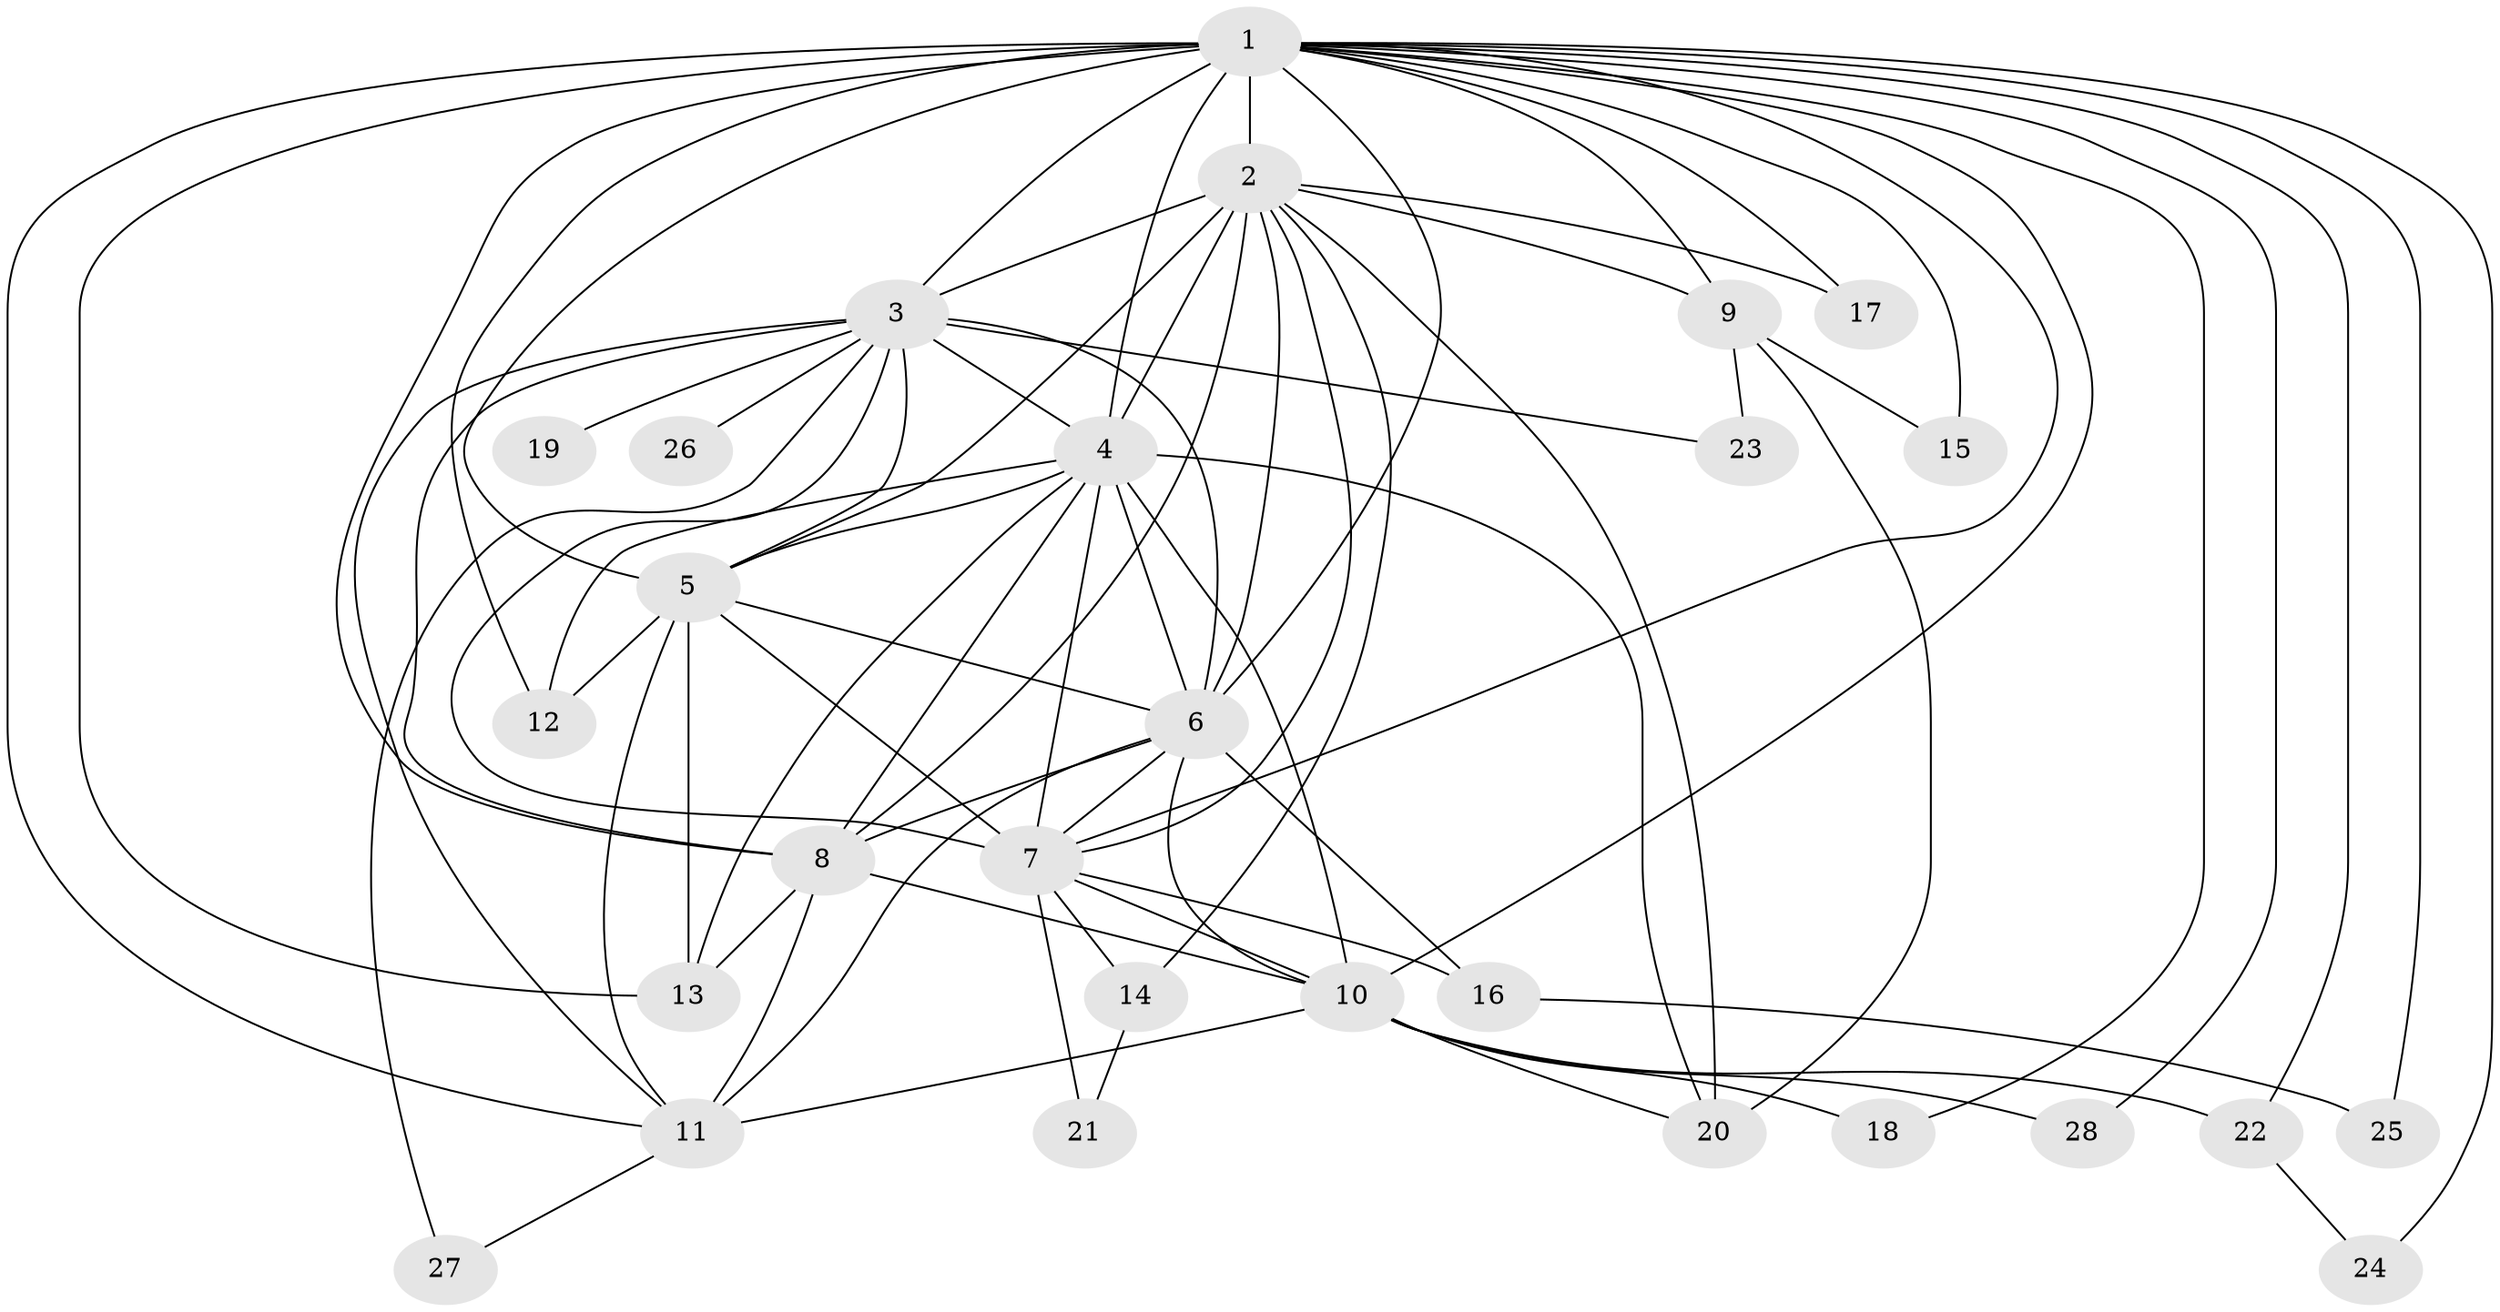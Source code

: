 // original degree distribution, {16: 0.017857142857142856, 13: 0.017857142857142856, 20: 0.03571428571428571, 18: 0.017857142857142856, 15: 0.05357142857142857, 14: 0.017857142857142856, 12: 0.017857142857142856, 5: 0.05357142857142857, 2: 0.5535714285714286, 6: 0.017857142857142856, 3: 0.19642857142857142}
// Generated by graph-tools (version 1.1) at 2025/34/03/09/25 02:34:50]
// undirected, 28 vertices, 76 edges
graph export_dot {
graph [start="1"]
  node [color=gray90,style=filled];
  1;
  2;
  3;
  4;
  5;
  6;
  7;
  8;
  9;
  10;
  11;
  12;
  13;
  14;
  15;
  16;
  17;
  18;
  19;
  20;
  21;
  22;
  23;
  24;
  25;
  26;
  27;
  28;
  1 -- 2 [weight=4.0];
  1 -- 3 [weight=3.0];
  1 -- 4 [weight=4.0];
  1 -- 5 [weight=3.0];
  1 -- 6 [weight=3.0];
  1 -- 7 [weight=2.0];
  1 -- 8 [weight=1.0];
  1 -- 9 [weight=1.0];
  1 -- 10 [weight=1.0];
  1 -- 11 [weight=1.0];
  1 -- 12 [weight=1.0];
  1 -- 13 [weight=1.0];
  1 -- 15 [weight=1.0];
  1 -- 17 [weight=1.0];
  1 -- 18 [weight=1.0];
  1 -- 22 [weight=1.0];
  1 -- 24 [weight=1.0];
  1 -- 25 [weight=1.0];
  1 -- 28 [weight=1.0];
  2 -- 3 [weight=2.0];
  2 -- 4 [weight=4.0];
  2 -- 5 [weight=2.0];
  2 -- 6 [weight=2.0];
  2 -- 7 [weight=2.0];
  2 -- 8 [weight=1.0];
  2 -- 9 [weight=1.0];
  2 -- 14 [weight=1.0];
  2 -- 17 [weight=1.0];
  2 -- 20 [weight=1.0];
  3 -- 4 [weight=2.0];
  3 -- 5 [weight=1.0];
  3 -- 6 [weight=1.0];
  3 -- 7 [weight=1.0];
  3 -- 8 [weight=1.0];
  3 -- 11 [weight=1.0];
  3 -- 19 [weight=1.0];
  3 -- 23 [weight=1.0];
  3 -- 26 [weight=1.0];
  3 -- 27 [weight=1.0];
  4 -- 5 [weight=2.0];
  4 -- 6 [weight=2.0];
  4 -- 7 [weight=2.0];
  4 -- 8 [weight=5.0];
  4 -- 10 [weight=7.0];
  4 -- 12 [weight=1.0];
  4 -- 13 [weight=1.0];
  4 -- 20 [weight=1.0];
  5 -- 6 [weight=1.0];
  5 -- 7 [weight=2.0];
  5 -- 11 [weight=1.0];
  5 -- 12 [weight=2.0];
  5 -- 13 [weight=1.0];
  6 -- 7 [weight=1.0];
  6 -- 8 [weight=1.0];
  6 -- 10 [weight=1.0];
  6 -- 11 [weight=1.0];
  6 -- 16 [weight=1.0];
  7 -- 10 [weight=2.0];
  7 -- 14 [weight=1.0];
  7 -- 16 [weight=1.0];
  7 -- 21 [weight=1.0];
  8 -- 10 [weight=2.0];
  8 -- 11 [weight=2.0];
  8 -- 13 [weight=1.0];
  9 -- 15 [weight=1.0];
  9 -- 20 [weight=1.0];
  9 -- 23 [weight=1.0];
  10 -- 11 [weight=1.0];
  10 -- 18 [weight=1.0];
  10 -- 20 [weight=1.0];
  10 -- 22 [weight=1.0];
  10 -- 28 [weight=1.0];
  11 -- 27 [weight=1.0];
  14 -- 21 [weight=1.0];
  16 -- 25 [weight=1.0];
  22 -- 24 [weight=1.0];
}
